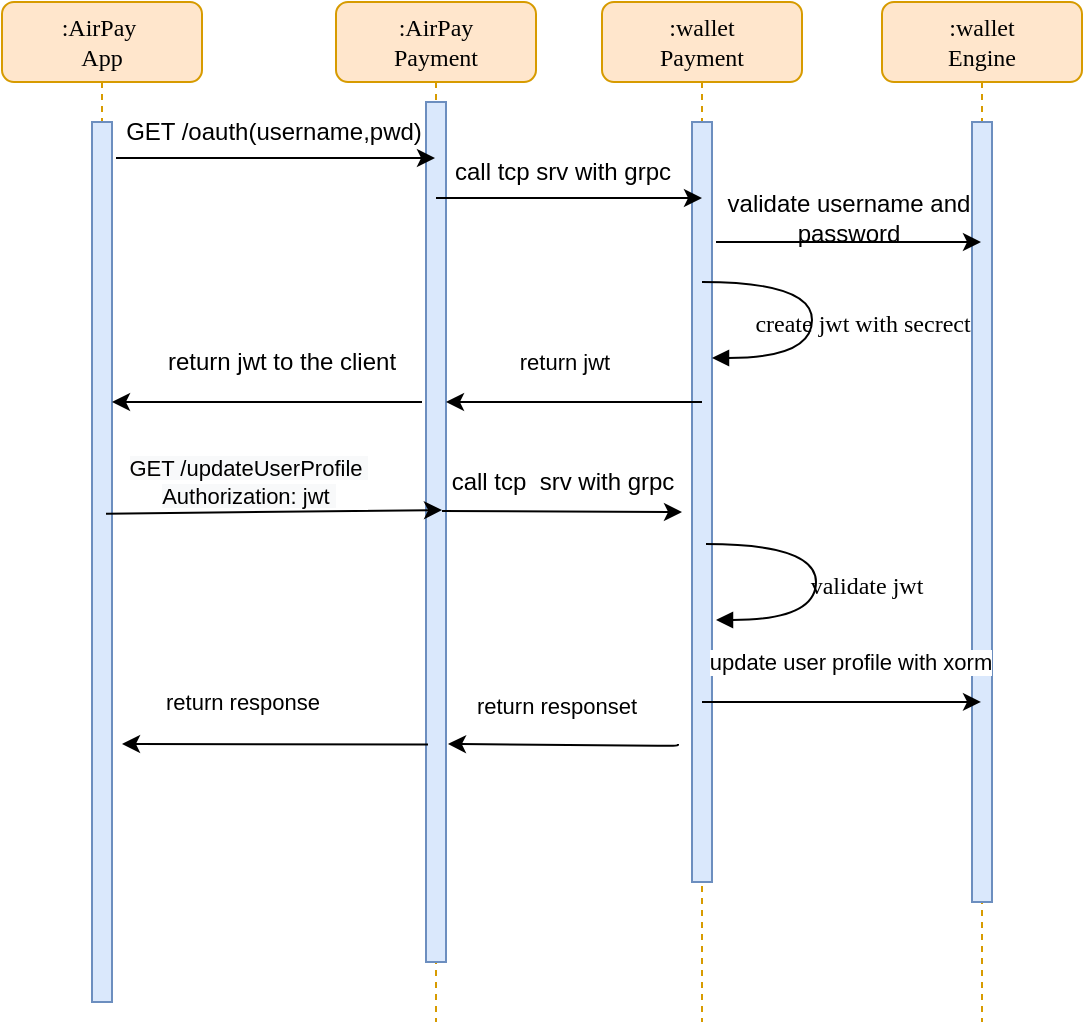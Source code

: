 <mxfile version="13.2.4" type="github"><diagram name="Page-1" id="13e1069c-82ec-6db2-03f1-153e76fe0fe0"><mxGraphModel dx="1298" dy="834" grid="1" gridSize="10" guides="1" tooltips="1" connect="1" arrows="1" fold="1" page="1" pageScale="1" pageWidth="1100" pageHeight="850" background="#ffffff" math="0" shadow="0"><root><mxCell id="0"/><mxCell id="1" parent="0"/><mxCell id="7baba1c4bc27f4b0-2" value=":AirPay&lt;br&gt;Payment" style="shape=umlLifeline;perimeter=lifelinePerimeter;whiteSpace=wrap;html=1;container=1;collapsible=0;recursiveResize=0;outlineConnect=0;rounded=1;shadow=0;comic=0;labelBackgroundColor=none;strokeWidth=1;fontFamily=Verdana;fontSize=12;align=center;fillColor=#ffe6cc;strokeColor=#d79b00;" parent="1" vertex="1"><mxGeometry x="267" y="80" width="100" height="510" as="geometry"/></mxCell><mxCell id="SCf--bu4-dqeZi4qSqdn-6" value="" style="html=1;points=[];perimeter=orthogonalPerimeter;rounded=0;shadow=0;comic=0;labelBackgroundColor=none;strokeWidth=1;fontFamily=Verdana;fontSize=12;align=center;fillColor=#dae8fc;strokeColor=#6c8ebf;" parent="7baba1c4bc27f4b0-2" vertex="1"><mxGeometry x="45" y="50" width="10" height="430" as="geometry"/></mxCell><mxCell id="7baba1c4bc27f4b0-3" value=":wallet&lt;br&gt;Payment" style="shape=umlLifeline;perimeter=lifelinePerimeter;whiteSpace=wrap;html=1;container=1;collapsible=0;recursiveResize=0;outlineConnect=0;rounded=1;shadow=0;comic=0;labelBackgroundColor=none;strokeWidth=1;fontFamily=Verdana;fontSize=12;align=center;fillColor=#ffe6cc;strokeColor=#d79b00;" parent="1" vertex="1"><mxGeometry x="400" y="80" width="100" height="510" as="geometry"/></mxCell><mxCell id="7baba1c4bc27f4b0-13" value="" style="html=1;points=[];perimeter=orthogonalPerimeter;rounded=0;shadow=0;comic=0;labelBackgroundColor=none;strokeWidth=1;fontFamily=Verdana;fontSize=12;align=center;fillColor=#dae8fc;strokeColor=#6c8ebf;" parent="7baba1c4bc27f4b0-3" vertex="1"><mxGeometry x="45" y="60" width="10" height="380" as="geometry"/></mxCell><mxCell id="7baba1c4bc27f4b0-4" value=":wallet&lt;br&gt;Engine" style="shape=umlLifeline;perimeter=lifelinePerimeter;whiteSpace=wrap;html=1;container=1;collapsible=0;recursiveResize=0;outlineConnect=0;rounded=1;shadow=0;comic=0;labelBackgroundColor=none;strokeWidth=1;fontFamily=Verdana;fontSize=12;align=center;fillColor=#ffe6cc;strokeColor=#d79b00;" parent="1" vertex="1"><mxGeometry x="540" y="80" width="100" height="510" as="geometry"/></mxCell><mxCell id="7baba1c4bc27f4b0-16" value="" style="html=1;points=[];perimeter=orthogonalPerimeter;rounded=0;shadow=0;comic=0;labelBackgroundColor=none;strokeWidth=1;fontFamily=Verdana;fontSize=12;align=center;fillColor=#dae8fc;strokeColor=#6c8ebf;" parent="7baba1c4bc27f4b0-4" vertex="1"><mxGeometry x="45" y="60" width="10" height="390" as="geometry"/></mxCell><mxCell id="SCf--bu4-dqeZi4qSqdn-8" value="" style="endArrow=classic;html=1;exitX=0;exitY=1;exitDx=0;exitDy=0;" parent="7baba1c4bc27f4b0-4" source="SCf--bu4-dqeZi4qSqdn-10" edge="1"><mxGeometry width="50" height="50" relative="1" as="geometry"><mxPoint x="-110" y="120" as="sourcePoint"/><mxPoint x="49.5" y="120" as="targetPoint"/></mxGeometry></mxCell><mxCell id="7baba1c4bc27f4b0-8" value=":AirPay&amp;nbsp;&lt;br&gt;App" style="shape=umlLifeline;perimeter=lifelinePerimeter;whiteSpace=wrap;html=1;container=1;collapsible=0;recursiveResize=0;outlineConnect=0;rounded=1;shadow=0;comic=0;labelBackgroundColor=none;strokeWidth=1;fontFamily=Verdana;fontSize=12;align=center;fillColor=#ffe6cc;strokeColor=#d79b00;" parent="1" vertex="1"><mxGeometry x="100" y="80" width="100" height="500" as="geometry"/></mxCell><mxCell id="7baba1c4bc27f4b0-9" value="" style="html=1;points=[];perimeter=orthogonalPerimeter;rounded=0;shadow=0;comic=0;labelBackgroundColor=none;strokeWidth=1;fontFamily=Verdana;fontSize=12;align=center;fillColor=#dae8fc;strokeColor=#6c8ebf;" parent="7baba1c4bc27f4b0-8" vertex="1"><mxGeometry x="45" y="60" width="10" height="440" as="geometry"/></mxCell><mxCell id="ZvRYTC18ovLtI7Ebb16t-18" value="create jwt with secrect" style="html=1;verticalAlign=bottom;endArrow=block;labelBackgroundColor=none;fontFamily=Verdana;fontSize=12;elbow=vertical;edgeStyle=orthogonalEdgeStyle;curved=1;entryX=1;entryY=0.286;entryPerimeter=0;exitX=1.038;exitY=0.345;exitPerimeter=0;" parent="1" edge="1"><mxGeometry x="0.301" y="-26" relative="1" as="geometry"><mxPoint x="450" y="220" as="sourcePoint"/><mxPoint x="455" y="258" as="targetPoint"/><Array as="points"><mxPoint x="505" y="220"/><mxPoint x="505" y="258"/></Array><mxPoint x="25" y="18" as="offset"/></mxGeometry></mxCell><mxCell id="SCf--bu4-dqeZi4qSqdn-10" value="validate username and password" style="text;html=1;strokeColor=none;fillColor=none;align=center;verticalAlign=middle;whiteSpace=wrap;rounded=0;" parent="1" vertex="1"><mxGeometry x="457" y="175" width="133" height="25" as="geometry"/></mxCell><mxCell id="SCf--bu4-dqeZi4qSqdn-21" value="return jwt to the client" style="text;html=1;strokeColor=none;fillColor=none;align=center;verticalAlign=middle;whiteSpace=wrap;rounded=0;" parent="1" vertex="1"><mxGeometry x="170" y="250" width="140" height="20" as="geometry"/></mxCell><mxCell id="SCf--bu4-dqeZi4qSqdn-23" value="GET /oauth(username,pwd)" style="text;html=1;strokeColor=none;fillColor=none;align=center;verticalAlign=middle;whiteSpace=wrap;rounded=0;" parent="1" vertex="1"><mxGeometry x="152" y="135" width="168" height="20" as="geometry"/></mxCell><mxCell id="SCf--bu4-dqeZi4qSqdn-24" value="" style="endArrow=classic;html=1;" parent="1" target="7baba1c4bc27f4b0-2" edge="1"><mxGeometry width="50" height="50" relative="1" as="geometry"><mxPoint x="157" y="158" as="sourcePoint"/><mxPoint x="290" y="156" as="targetPoint"/></mxGeometry></mxCell><mxCell id="RCsnb_gnlq1DFu9hrXaE-1" value="" style="endArrow=classic;html=1;" parent="1" source="7baba1c4bc27f4b0-2" edge="1"><mxGeometry width="50" height="50" relative="1" as="geometry"><mxPoint x="465" y="178" as="sourcePoint"/><mxPoint x="450" y="178" as="targetPoint"/><Array as="points"><mxPoint x="360" y="178"/></Array></mxGeometry></mxCell><mxCell id="RCsnb_gnlq1DFu9hrXaE-2" value="call tcp srv with grpc" style="text;html=1;strokeColor=none;fillColor=none;align=center;verticalAlign=middle;whiteSpace=wrap;rounded=0;" parent="1" vertex="1"><mxGeometry x="320" y="155" width="121" height="20" as="geometry"/></mxCell><mxCell id="RCsnb_gnlq1DFu9hrXaE-6" value="" style="endArrow=classic;html=1;" parent="1" target="7baba1c4bc27f4b0-9" edge="1"><mxGeometry width="50" height="50" relative="1" as="geometry"><mxPoint x="310" y="280" as="sourcePoint"/><mxPoint x="162" y="280" as="targetPoint"/></mxGeometry></mxCell><mxCell id="UTezxMb1BZANgjMeccRA-1" value="" style="endArrow=classic;html=1;" parent="1" edge="1"><mxGeometry width="50" height="50" relative="1" as="geometry"><mxPoint x="152" y="335.84" as="sourcePoint"/><mxPoint x="320" y="334" as="targetPoint"/></mxGeometry></mxCell><mxCell id="kkel1wmjq2Ox8PK9XS-0-5" value="&lt;span style=&quot;background-color: rgb(248 , 249 , 250)&quot;&gt;GET /updateUserProfile&amp;nbsp;&lt;br&gt;Authorization: jwt&amp;nbsp;&lt;/span&gt;" style="edgeLabel;html=1;align=center;verticalAlign=middle;resizable=0;points=[];" parent="UTezxMb1BZANgjMeccRA-1" vertex="1" connectable="0"><mxGeometry x="-0.452" y="4" relative="1" as="geometry"><mxPoint x="25.05" y="-11.34" as="offset"/></mxGeometry></mxCell><mxCell id="kkel1wmjq2Ox8PK9XS-0-4" value="" style="endArrow=classic;html=1;" parent="1" edge="1"><mxGeometry width="50" height="50" relative="1" as="geometry"><mxPoint x="450" y="280" as="sourcePoint"/><mxPoint x="322" y="280" as="targetPoint"/><Array as="points"><mxPoint x="427" y="280"/></Array></mxGeometry></mxCell><mxCell id="kkel1wmjq2Ox8PK9XS-0-6" value="return jwt" style="edgeLabel;html=1;align=center;verticalAlign=middle;resizable=0;points=[];" parent="kkel1wmjq2Ox8PK9XS-0-4" vertex="1" connectable="0"><mxGeometry x="0.172" y="-2" relative="1" as="geometry"><mxPoint x="5.5" y="-18" as="offset"/></mxGeometry></mxCell><mxCell id="kkel1wmjq2Ox8PK9XS-0-7" value="call tcp&amp;nbsp; srv with grpc" style="text;html=1;strokeColor=none;fillColor=none;align=center;verticalAlign=middle;whiteSpace=wrap;rounded=0;" parent="1" vertex="1"><mxGeometry x="320" y="310" width="121" height="20" as="geometry"/></mxCell><mxCell id="kkel1wmjq2Ox8PK9XS-0-8" value="" style="endArrow=classic;html=1;" parent="1" edge="1"><mxGeometry width="50" height="50" relative="1" as="geometry"><mxPoint x="320" y="334.5" as="sourcePoint"/><mxPoint x="440" y="335" as="targetPoint"/><Array as="points"/></mxGeometry></mxCell><mxCell id="kkel1wmjq2Ox8PK9XS-0-10" value="validate jwt" style="html=1;verticalAlign=bottom;endArrow=block;labelBackgroundColor=none;fontFamily=Verdana;fontSize=12;elbow=vertical;edgeStyle=orthogonalEdgeStyle;curved=1;entryX=1;entryY=0.286;entryPerimeter=0;exitX=1.038;exitY=0.345;exitPerimeter=0;" parent="1" edge="1"><mxGeometry x="0.301" y="-26" relative="1" as="geometry"><mxPoint x="452" y="351" as="sourcePoint"/><mxPoint x="457" y="389" as="targetPoint"/><Array as="points"><mxPoint x="507" y="351"/><mxPoint x="507" y="389"/></Array><mxPoint x="25" y="18" as="offset"/></mxGeometry></mxCell><mxCell id="kkel1wmjq2Ox8PK9XS-0-12" value="" style="endArrow=classic;html=1;exitX=0.5;exitY=0.763;exitDx=0;exitDy=0;exitPerimeter=0;" parent="1" source="7baba1c4bc27f4b0-13" target="7baba1c4bc27f4b0-4" edge="1"><mxGeometry width="50" height="50" relative="1" as="geometry"><mxPoint x="520" y="430" as="sourcePoint"/><mxPoint x="570" y="380" as="targetPoint"/></mxGeometry></mxCell><mxCell id="kkel1wmjq2Ox8PK9XS-0-13" value="update user profile with xorm" style="edgeLabel;html=1;align=center;verticalAlign=middle;resizable=0;points=[];" parent="kkel1wmjq2Ox8PK9XS-0-12" vertex="1" connectable="0"><mxGeometry x="0.219" relative="1" as="geometry"><mxPoint x="-11.5" y="-19.94" as="offset"/></mxGeometry></mxCell><mxCell id="kkel1wmjq2Ox8PK9XS-0-14" value="" style="endArrow=classic;html=1;" parent="1" edge="1"><mxGeometry width="50" height="50" relative="1" as="geometry"><mxPoint x="438" y="451" as="sourcePoint"/><mxPoint x="323" y="451" as="targetPoint"/><Array as="points"><mxPoint x="438" y="452"/></Array></mxGeometry></mxCell><mxCell id="kkel1wmjq2Ox8PK9XS-0-15" value="return responset" style="edgeLabel;html=1;align=center;verticalAlign=middle;resizable=0;points=[];" parent="kkel1wmjq2Ox8PK9XS-0-14" vertex="1" connectable="0"><mxGeometry x="0.172" y="-2" relative="1" as="geometry"><mxPoint x="5.5" y="-18" as="offset"/></mxGeometry></mxCell><mxCell id="kkel1wmjq2Ox8PK9XS-0-17" value="" style="endArrow=classic;html=1;exitX=0.1;exitY=0.747;exitDx=0;exitDy=0;exitPerimeter=0;" parent="1" source="SCf--bu4-dqeZi4qSqdn-6" edge="1"><mxGeometry width="50" height="50" relative="1" as="geometry"><mxPoint x="520" y="430" as="sourcePoint"/><mxPoint x="160" y="451" as="targetPoint"/></mxGeometry></mxCell><mxCell id="kkel1wmjq2Ox8PK9XS-0-18" value="return response" style="edgeLabel;html=1;align=center;verticalAlign=middle;resizable=0;points=[];" parent="kkel1wmjq2Ox8PK9XS-0-17" vertex="1" connectable="0"><mxGeometry x="0.281" y="-4" relative="1" as="geometry"><mxPoint x="4.99" y="-17.08" as="offset"/></mxGeometry></mxCell></root></mxGraphModel></diagram></mxfile>